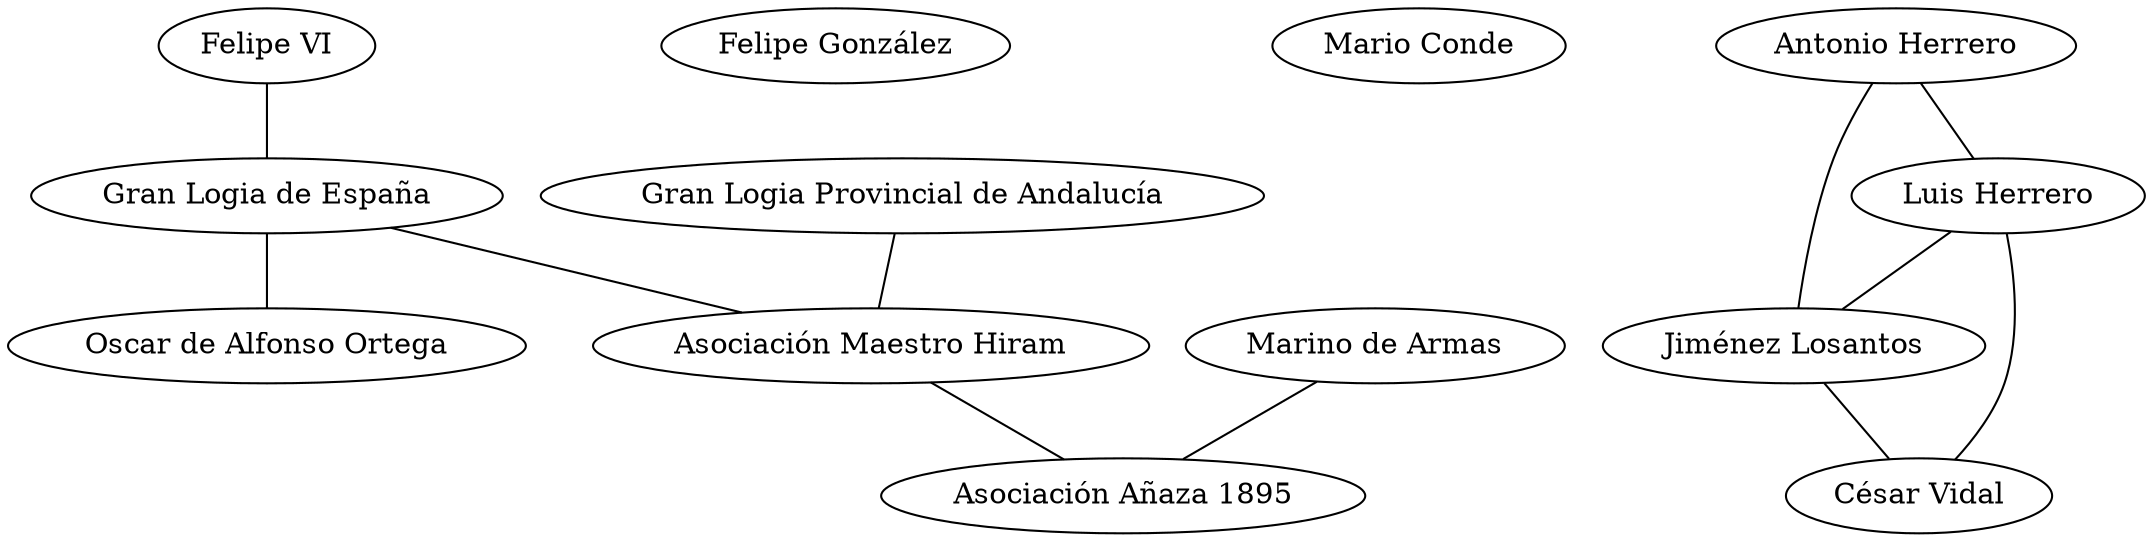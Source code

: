 graph spain {
    subgraph aristocrats {
        fvi1 [
            label="Felipe VI",
            full="Felipe Juan Pablo Alfonso de Todos los Santos de Borbón y Grecia",
            link="https://en.wikipedia.org/wiki/Felipe_VI",
        ];
    };

    subgraph politicians {
        style=filled;
        color=lightgrey;
        fgm1 [
            label="Felipe González",
            full="Felipe González Márquez",
            link="https://es.wikipedia.org/wiki/Felipe_Gonz%C3%A1lez",
        ];
    };

    subgraph bankers {
        macc1 [
            label="Mario Conde",
            full="Mario Antonio Conde Conde",
            link="https://es.wikipedia.org/wiki/Mario_Conde",
        ];
    };

    subgraph journalists {
        ahl1 [
            label="Antonio Herrero",
            full="Antonio Herrero Lima",
            link="https://es.wikipedia.org/wiki/Antonio_Herrero",
        ];
        lfha1 [
            label="Luis Herrero",
            full="Luis Francisco Herrero-Tejedor Algar",
            link="https://es.wikipedia.org/wiki/Luis_Herrero",
        ];
        fjl1 [
            label="Jiménez Losantos",
            full="Federico Jorge Jiménez Losantos",
            link="https://es.wikipedia.org/wiki/Federico_Jim%C3%A9nez_Losantos",
        ];
        cvm1 [
            label="César Vidal",
            full="César Vidal Manzanares",
            link="https://en.wikipedia.org/wiki/C%C3%A9sar_Vidal_Manzanares",
        ];

        ahl1 -- lfha1;
        ahl1 -- fjl1;
        lfha1 -- fjl1;
        fjl1 -- cvm1;
        lfha1 -- cvm1;
    }

    subgraph leaders {
        odao1 [
            label="Oscar de Alfonso",
            label="Oscar de Alfonso Ortega",
            link="https://www.facebook.com/oscar.dealfonsoortega",
        ];
        mdab1 [
            label="Marino de Armas",
            full="Marino de Armas Benitez",
            link="https://www.facebook.com/marino.dearmasbenitez",
        ];
    };

    subgraph organizations {
        glde1 [
            label="Gran Logia de España",
            full="Gran Logia de España",
            link="https://gle.org"
        ];
        glpa1 [
            label="Gran Logia Provincial de Andalucía",
            full="Gran Logia Provincial de Andalucía",
            link="https://glpa.es"
        ];
        amh1 [
            label="Asociación Maestro Hiram",
            full="Asociación Maestro Hiram",
            link="https://asociacionmaestrohiram.wordpress.com"
        ];
        ana1 [
            label="Asociación Añaza 1895",
            full="Asociación Nacional Añaza 1895",
            link="http://anaza1895.blogspot.com"
        ];

        glde1 -- odao1;

        glde1 -- amh1;
        glpa1 -- amh1;
        amh1 -- ana1;
    };

    fvi1 -- glde1;
    mdab1 -- ana1;
}
